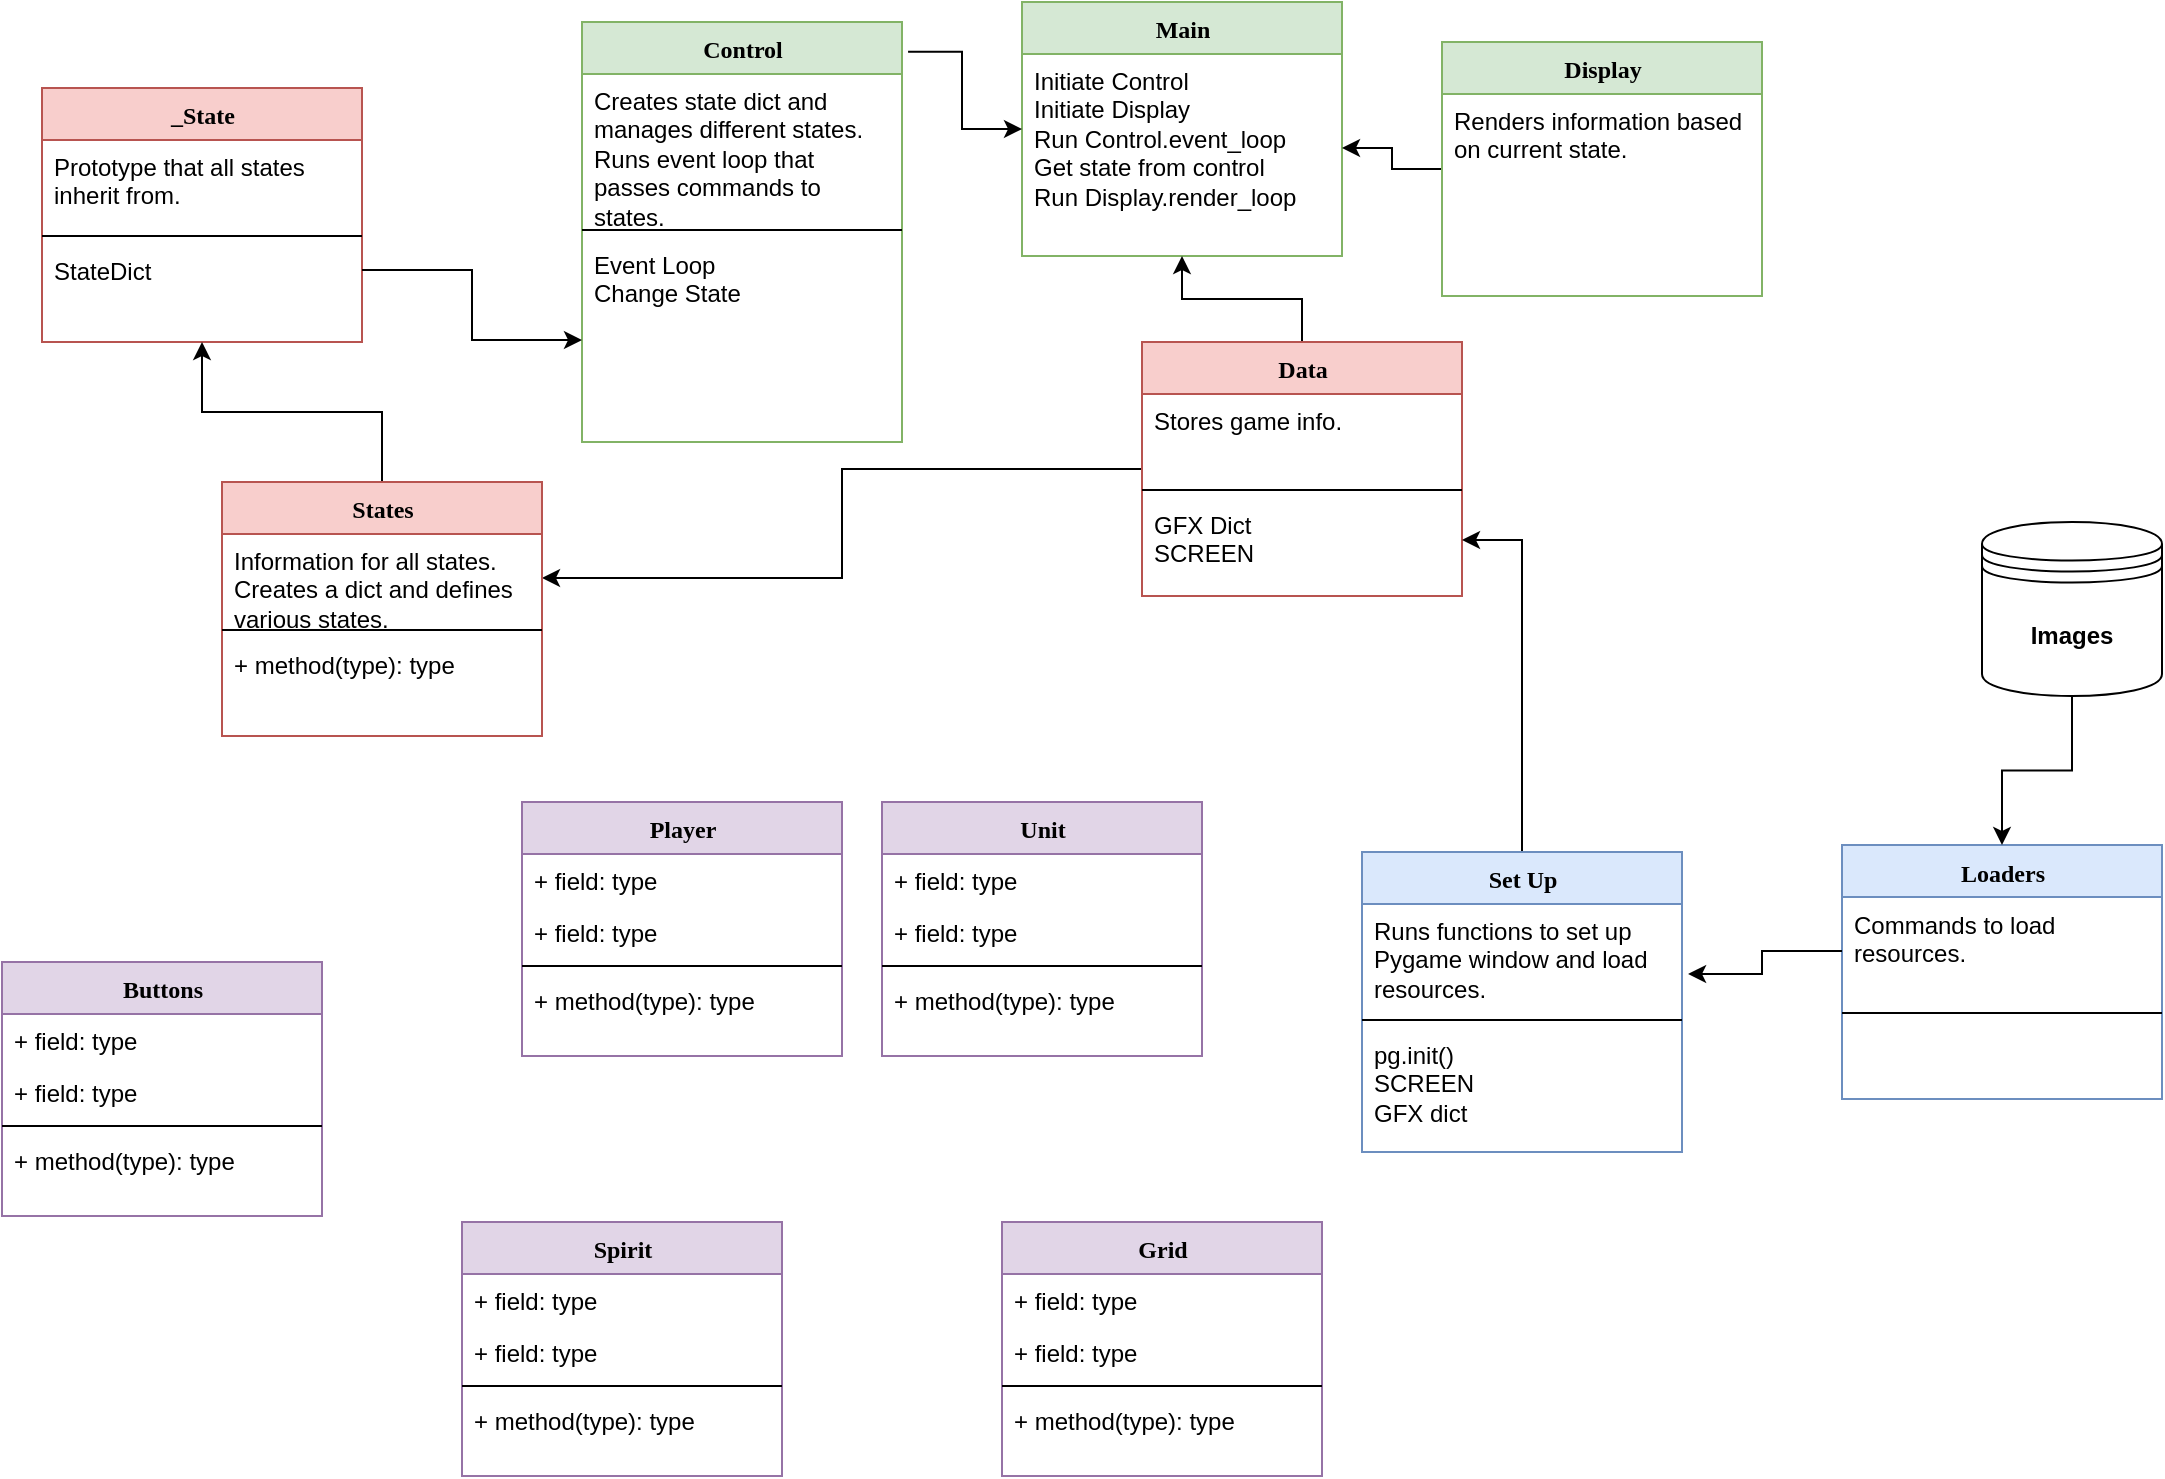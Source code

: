 <mxfile version="21.0.6" type="device"><diagram name="Page-1" id="9f46799a-70d6-7492-0946-bef42562c5a5"><mxGraphModel dx="1034" dy="704" grid="1" gridSize="10" guides="1" tooltips="1" connect="1" arrows="1" fold="1" page="1" pageScale="1" pageWidth="1100" pageHeight="850" background="none" math="0" shadow="0"><root><mxCell id="0"/><mxCell id="1" parent="0"/><mxCell id="78961159f06e98e8-17" value="Main" style="swimlane;html=1;fontStyle=1;align=center;verticalAlign=top;childLayout=stackLayout;horizontal=1;startSize=26;horizontalStack=0;resizeParent=1;resizeLast=0;collapsible=1;marginBottom=0;swimlaneFillColor=#ffffff;rounded=0;shadow=0;comic=0;labelBackgroundColor=none;strokeWidth=1;fillColor=#d5e8d4;fontFamily=Verdana;fontSize=12;strokeColor=#82b366;" parent="1" vertex="1"><mxGeometry x="520" width="160" height="127" as="geometry"/></mxCell><mxCell id="78961159f06e98e8-21" value="&lt;div&gt;Initiate Control&lt;/div&gt;&lt;div&gt;Initiate Display&lt;/div&gt;&lt;div&gt;Run Control.event_loop&lt;/div&gt;&lt;div&gt;Get state from control&lt;br&gt;&lt;/div&gt;&lt;div&gt;Run Display.render_loop&lt;br&gt;&lt;/div&gt;" style="text;html=1;strokeColor=none;fillColor=none;align=left;verticalAlign=top;spacingLeft=4;spacingRight=4;whiteSpace=wrap;overflow=hidden;rotatable=0;points=[[0,0.5],[1,0.5]];portConstraint=eastwest;" parent="78961159f06e98e8-17" vertex="1"><mxGeometry y="26" width="160" height="94" as="geometry"/></mxCell><mxCell id="-t0i3O5oJkL6AfwVkczq-73" style="edgeStyle=orthogonalEdgeStyle;rounded=0;orthogonalLoop=1;jettySize=auto;html=1;exitX=1.019;exitY=0.071;exitDx=0;exitDy=0;exitPerimeter=0;" parent="1" source="-t0i3O5oJkL6AfwVkczq-3" target="78961159f06e98e8-17" edge="1"><mxGeometry relative="1" as="geometry"/></mxCell><mxCell id="-t0i3O5oJkL6AfwVkczq-3" value="Control" style="swimlane;html=1;fontStyle=1;align=center;verticalAlign=top;childLayout=stackLayout;horizontal=1;startSize=26;horizontalStack=0;resizeParent=1;resizeLast=0;collapsible=1;marginBottom=0;swimlaneFillColor=#ffffff;rounded=0;shadow=0;comic=0;labelBackgroundColor=none;strokeWidth=1;fillColor=#d5e8d4;fontFamily=Verdana;fontSize=12;strokeColor=#82b366;" parent="1" vertex="1"><mxGeometry x="300" y="10" width="160" height="210" as="geometry"/></mxCell><mxCell id="-t0i3O5oJkL6AfwVkczq-4" value="Creates state dict and manages different states.&amp;nbsp; Runs event loop that passes commands to states." style="text;html=1;strokeColor=none;fillColor=none;align=left;verticalAlign=top;spacingLeft=4;spacingRight=4;whiteSpace=wrap;overflow=hidden;rotatable=0;points=[[0,0.5],[1,0.5]];portConstraint=eastwest;" parent="-t0i3O5oJkL6AfwVkczq-3" vertex="1"><mxGeometry y="26" width="160" height="74" as="geometry"/></mxCell><mxCell id="-t0i3O5oJkL6AfwVkczq-6" value="" style="line;html=1;strokeWidth=1;fillColor=none;align=left;verticalAlign=middle;spacingTop=-1;spacingLeft=3;spacingRight=3;rotatable=0;labelPosition=right;points=[];portConstraint=eastwest;" parent="-t0i3O5oJkL6AfwVkczq-3" vertex="1"><mxGeometry y="100" width="160" height="8" as="geometry"/></mxCell><mxCell id="-t0i3O5oJkL6AfwVkczq-7" value="&lt;div&gt;Event Loop&lt;/div&gt;&lt;div&gt;Change State&lt;br&gt;&lt;/div&gt;" style="text;html=1;strokeColor=none;fillColor=none;align=left;verticalAlign=top;spacingLeft=4;spacingRight=4;whiteSpace=wrap;overflow=hidden;rotatable=0;points=[[0,0.5],[1,0.5]];portConstraint=eastwest;" parent="-t0i3O5oJkL6AfwVkczq-3" vertex="1"><mxGeometry y="108" width="160" height="102" as="geometry"/></mxCell><mxCell id="-t0i3O5oJkL6AfwVkczq-13" value="_State" style="swimlane;html=1;fontStyle=1;align=center;verticalAlign=top;childLayout=stackLayout;horizontal=1;startSize=26;horizontalStack=0;resizeParent=1;resizeLast=0;collapsible=1;marginBottom=0;swimlaneFillColor=#ffffff;rounded=0;shadow=0;comic=0;labelBackgroundColor=none;strokeWidth=1;fillColor=#f8cecc;fontFamily=Verdana;fontSize=12;strokeColor=#b85450;" parent="1" vertex="1"><mxGeometry x="30" y="43" width="160" height="127" as="geometry"/></mxCell><mxCell id="-t0i3O5oJkL6AfwVkczq-14" value="Prototype that all states inherit from." style="text;html=1;strokeColor=none;fillColor=none;align=left;verticalAlign=top;spacingLeft=4;spacingRight=4;whiteSpace=wrap;overflow=hidden;rotatable=0;points=[[0,0.5],[1,0.5]];portConstraint=eastwest;" parent="-t0i3O5oJkL6AfwVkczq-13" vertex="1"><mxGeometry y="26" width="160" height="44" as="geometry"/></mxCell><mxCell id="-t0i3O5oJkL6AfwVkczq-16" value="" style="line;html=1;strokeWidth=1;fillColor=none;align=left;verticalAlign=middle;spacingTop=-1;spacingLeft=3;spacingRight=3;rotatable=0;labelPosition=right;points=[];portConstraint=eastwest;" parent="-t0i3O5oJkL6AfwVkczq-13" vertex="1"><mxGeometry y="70" width="160" height="8" as="geometry"/></mxCell><mxCell id="-t0i3O5oJkL6AfwVkczq-17" value="StateDict" style="text;html=1;strokeColor=none;fillColor=none;align=left;verticalAlign=top;spacingLeft=4;spacingRight=4;whiteSpace=wrap;overflow=hidden;rotatable=0;points=[[0,0.5],[1,0.5]];portConstraint=eastwest;" parent="-t0i3O5oJkL6AfwVkczq-13" vertex="1"><mxGeometry y="78" width="160" height="26" as="geometry"/></mxCell><mxCell id="DJUjctKNokW5IFbs1Ufc-6" style="edgeStyle=orthogonalEdgeStyle;rounded=0;orthogonalLoop=1;jettySize=auto;html=1;entryX=1;entryY=0.5;entryDx=0;entryDy=0;" parent="1" source="-t0i3O5oJkL6AfwVkczq-18" target="-t0i3O5oJkL6AfwVkczq-62" edge="1"><mxGeometry relative="1" as="geometry"/></mxCell><mxCell id="eDm8jYXldDvQwBTFlyfI-7" style="edgeStyle=orthogonalEdgeStyle;rounded=0;orthogonalLoop=1;jettySize=auto;html=1;entryX=0.5;entryY=1;entryDx=0;entryDy=0;" edge="1" parent="1" source="-t0i3O5oJkL6AfwVkczq-18" target="78961159f06e98e8-17"><mxGeometry relative="1" as="geometry"/></mxCell><mxCell id="-t0i3O5oJkL6AfwVkczq-18" value="Data" style="swimlane;html=1;fontStyle=1;align=center;verticalAlign=top;childLayout=stackLayout;horizontal=1;startSize=26;horizontalStack=0;resizeParent=1;resizeLast=0;collapsible=1;marginBottom=0;swimlaneFillColor=#ffffff;rounded=0;shadow=0;comic=0;labelBackgroundColor=none;strokeWidth=1;fillColor=#f8cecc;fontFamily=Verdana;fontSize=12;strokeColor=#b85450;" parent="1" vertex="1"><mxGeometry x="580" y="170" width="160" height="127" as="geometry"/></mxCell><mxCell id="-t0i3O5oJkL6AfwVkczq-19" value="Stores game info." style="text;html=1;strokeColor=none;fillColor=none;align=left;verticalAlign=top;spacingLeft=4;spacingRight=4;whiteSpace=wrap;overflow=hidden;rotatable=0;points=[[0,0.5],[1,0.5]];portConstraint=eastwest;" parent="-t0i3O5oJkL6AfwVkczq-18" vertex="1"><mxGeometry y="26" width="160" height="44" as="geometry"/></mxCell><mxCell id="-t0i3O5oJkL6AfwVkczq-21" value="" style="line;html=1;strokeWidth=1;fillColor=none;align=left;verticalAlign=middle;spacingTop=-1;spacingLeft=3;spacingRight=3;rotatable=0;labelPosition=right;points=[];portConstraint=eastwest;" parent="-t0i3O5oJkL6AfwVkczq-18" vertex="1"><mxGeometry y="70" width="160" height="8" as="geometry"/></mxCell><mxCell id="-t0i3O5oJkL6AfwVkczq-22" value="&lt;div&gt;GFX Dict&lt;/div&gt;&lt;div&gt;SCREEN&lt;br&gt;&lt;/div&gt;" style="text;html=1;strokeColor=none;fillColor=none;align=left;verticalAlign=top;spacingLeft=4;spacingRight=4;whiteSpace=wrap;overflow=hidden;rotatable=0;points=[[0,0.5],[1,0.5]];portConstraint=eastwest;" parent="-t0i3O5oJkL6AfwVkczq-18" vertex="1"><mxGeometry y="78" width="160" height="42" as="geometry"/></mxCell><mxCell id="-t0i3O5oJkL6AfwVkczq-24" value="Player" style="swimlane;html=1;fontStyle=1;align=center;verticalAlign=top;childLayout=stackLayout;horizontal=1;startSize=26;horizontalStack=0;resizeParent=1;resizeLast=0;collapsible=1;marginBottom=0;swimlaneFillColor=#ffffff;rounded=0;shadow=0;comic=0;labelBackgroundColor=none;strokeWidth=1;fillColor=#e1d5e7;fontFamily=Verdana;fontSize=12;strokeColor=#9673a6;" parent="1" vertex="1"><mxGeometry x="270" y="400" width="160" height="127" as="geometry"/></mxCell><mxCell id="-t0i3O5oJkL6AfwVkczq-25" value="+ field: type" style="text;html=1;strokeColor=none;fillColor=none;align=left;verticalAlign=top;spacingLeft=4;spacingRight=4;whiteSpace=wrap;overflow=hidden;rotatable=0;points=[[0,0.5],[1,0.5]];portConstraint=eastwest;" parent="-t0i3O5oJkL6AfwVkczq-24" vertex="1"><mxGeometry y="26" width="160" height="26" as="geometry"/></mxCell><mxCell id="-t0i3O5oJkL6AfwVkczq-26" value="+ field: type" style="text;html=1;strokeColor=none;fillColor=none;align=left;verticalAlign=top;spacingLeft=4;spacingRight=4;whiteSpace=wrap;overflow=hidden;rotatable=0;points=[[0,0.5],[1,0.5]];portConstraint=eastwest;" parent="-t0i3O5oJkL6AfwVkczq-24" vertex="1"><mxGeometry y="52" width="160" height="26" as="geometry"/></mxCell><mxCell id="-t0i3O5oJkL6AfwVkczq-27" value="" style="line;html=1;strokeWidth=1;fillColor=none;align=left;verticalAlign=middle;spacingTop=-1;spacingLeft=3;spacingRight=3;rotatable=0;labelPosition=right;points=[];portConstraint=eastwest;" parent="-t0i3O5oJkL6AfwVkczq-24" vertex="1"><mxGeometry y="78" width="160" height="8" as="geometry"/></mxCell><mxCell id="-t0i3O5oJkL6AfwVkczq-28" value="+ method(type): type" style="text;html=1;strokeColor=none;fillColor=none;align=left;verticalAlign=top;spacingLeft=4;spacingRight=4;whiteSpace=wrap;overflow=hidden;rotatable=0;points=[[0,0.5],[1,0.5]];portConstraint=eastwest;" parent="-t0i3O5oJkL6AfwVkczq-24" vertex="1"><mxGeometry y="86" width="160" height="26" as="geometry"/></mxCell><mxCell id="eDm8jYXldDvQwBTFlyfI-8" style="edgeStyle=orthogonalEdgeStyle;rounded=0;orthogonalLoop=1;jettySize=auto;html=1;entryX=1;entryY=0.5;entryDx=0;entryDy=0;" edge="1" parent="1" source="-t0i3O5oJkL6AfwVkczq-34" target="78961159f06e98e8-21"><mxGeometry relative="1" as="geometry"/></mxCell><mxCell id="-t0i3O5oJkL6AfwVkczq-34" value="Display" style="swimlane;html=1;fontStyle=1;align=center;verticalAlign=top;childLayout=stackLayout;horizontal=1;startSize=26;horizontalStack=0;resizeParent=1;resizeLast=0;collapsible=1;marginBottom=0;swimlaneFillColor=#ffffff;rounded=0;shadow=0;comic=0;labelBackgroundColor=none;strokeWidth=1;fillColor=#d5e8d4;fontFamily=Verdana;fontSize=12;strokeColor=#82b366;" parent="1" vertex="1"><mxGeometry x="730" y="20" width="160" height="127" as="geometry"/></mxCell><mxCell id="-t0i3O5oJkL6AfwVkczq-35" value="Renders information based on current state." style="text;html=1;strokeColor=none;fillColor=none;align=left;verticalAlign=top;spacingLeft=4;spacingRight=4;whiteSpace=wrap;overflow=hidden;rotatable=0;points=[[0,0.5],[1,0.5]];portConstraint=eastwest;" parent="-t0i3O5oJkL6AfwVkczq-34" vertex="1"><mxGeometry y="26" width="160" height="44" as="geometry"/></mxCell><mxCell id="-t0i3O5oJkL6AfwVkczq-39" value="Spirit" style="swimlane;html=1;fontStyle=1;align=center;verticalAlign=top;childLayout=stackLayout;horizontal=1;startSize=26;horizontalStack=0;resizeParent=1;resizeLast=0;collapsible=1;marginBottom=0;swimlaneFillColor=#ffffff;rounded=0;shadow=0;comic=0;labelBackgroundColor=none;strokeWidth=1;fillColor=#e1d5e7;fontFamily=Verdana;fontSize=12;strokeColor=#9673a6;" parent="1" vertex="1"><mxGeometry x="240" y="610" width="160" height="127" as="geometry"/></mxCell><mxCell id="-t0i3O5oJkL6AfwVkczq-40" value="+ field: type" style="text;html=1;strokeColor=none;fillColor=none;align=left;verticalAlign=top;spacingLeft=4;spacingRight=4;whiteSpace=wrap;overflow=hidden;rotatable=0;points=[[0,0.5],[1,0.5]];portConstraint=eastwest;" parent="-t0i3O5oJkL6AfwVkczq-39" vertex="1"><mxGeometry y="26" width="160" height="26" as="geometry"/></mxCell><mxCell id="-t0i3O5oJkL6AfwVkczq-41" value="+ field: type" style="text;html=1;strokeColor=none;fillColor=none;align=left;verticalAlign=top;spacingLeft=4;spacingRight=4;whiteSpace=wrap;overflow=hidden;rotatable=0;points=[[0,0.5],[1,0.5]];portConstraint=eastwest;" parent="-t0i3O5oJkL6AfwVkczq-39" vertex="1"><mxGeometry y="52" width="160" height="26" as="geometry"/></mxCell><mxCell id="-t0i3O5oJkL6AfwVkczq-42" value="" style="line;html=1;strokeWidth=1;fillColor=none;align=left;verticalAlign=middle;spacingTop=-1;spacingLeft=3;spacingRight=3;rotatable=0;labelPosition=right;points=[];portConstraint=eastwest;" parent="-t0i3O5oJkL6AfwVkczq-39" vertex="1"><mxGeometry y="78" width="160" height="8" as="geometry"/></mxCell><mxCell id="-t0i3O5oJkL6AfwVkczq-43" value="+ method(type): type" style="text;html=1;strokeColor=none;fillColor=none;align=left;verticalAlign=top;spacingLeft=4;spacingRight=4;whiteSpace=wrap;overflow=hidden;rotatable=0;points=[[0,0.5],[1,0.5]];portConstraint=eastwest;" parent="-t0i3O5oJkL6AfwVkczq-39" vertex="1"><mxGeometry y="86" width="160" height="26" as="geometry"/></mxCell><mxCell id="-t0i3O5oJkL6AfwVkczq-44" value="Grid" style="swimlane;html=1;fontStyle=1;align=center;verticalAlign=top;childLayout=stackLayout;horizontal=1;startSize=26;horizontalStack=0;resizeParent=1;resizeLast=0;collapsible=1;marginBottom=0;swimlaneFillColor=#ffffff;rounded=0;shadow=0;comic=0;labelBackgroundColor=none;strokeWidth=1;fillColor=#e1d5e7;fontFamily=Verdana;fontSize=12;strokeColor=#9673a6;" parent="1" vertex="1"><mxGeometry x="510" y="610" width="160" height="127" as="geometry"/></mxCell><mxCell id="-t0i3O5oJkL6AfwVkczq-45" value="+ field: type" style="text;html=1;strokeColor=none;fillColor=none;align=left;verticalAlign=top;spacingLeft=4;spacingRight=4;whiteSpace=wrap;overflow=hidden;rotatable=0;points=[[0,0.5],[1,0.5]];portConstraint=eastwest;" parent="-t0i3O5oJkL6AfwVkczq-44" vertex="1"><mxGeometry y="26" width="160" height="26" as="geometry"/></mxCell><mxCell id="-t0i3O5oJkL6AfwVkczq-46" value="+ field: type" style="text;html=1;strokeColor=none;fillColor=none;align=left;verticalAlign=top;spacingLeft=4;spacingRight=4;whiteSpace=wrap;overflow=hidden;rotatable=0;points=[[0,0.5],[1,0.5]];portConstraint=eastwest;" parent="-t0i3O5oJkL6AfwVkczq-44" vertex="1"><mxGeometry y="52" width="160" height="26" as="geometry"/></mxCell><mxCell id="-t0i3O5oJkL6AfwVkczq-47" value="" style="line;html=1;strokeWidth=1;fillColor=none;align=left;verticalAlign=middle;spacingTop=-1;spacingLeft=3;spacingRight=3;rotatable=0;labelPosition=right;points=[];portConstraint=eastwest;" parent="-t0i3O5oJkL6AfwVkczq-44" vertex="1"><mxGeometry y="78" width="160" height="8" as="geometry"/></mxCell><mxCell id="-t0i3O5oJkL6AfwVkczq-48" value="+ method(type): type" style="text;html=1;strokeColor=none;fillColor=none;align=left;verticalAlign=top;spacingLeft=4;spacingRight=4;whiteSpace=wrap;overflow=hidden;rotatable=0;points=[[0,0.5],[1,0.5]];portConstraint=eastwest;" parent="-t0i3O5oJkL6AfwVkczq-44" vertex="1"><mxGeometry y="86" width="160" height="26" as="geometry"/></mxCell><mxCell id="-t0i3O5oJkL6AfwVkczq-49" value="Buttons" style="swimlane;html=1;fontStyle=1;align=center;verticalAlign=top;childLayout=stackLayout;horizontal=1;startSize=26;horizontalStack=0;resizeParent=1;resizeLast=0;collapsible=1;marginBottom=0;swimlaneFillColor=#ffffff;rounded=0;shadow=0;comic=0;labelBackgroundColor=none;strokeWidth=1;fillColor=#e1d5e7;fontFamily=Verdana;fontSize=12;strokeColor=#9673a6;" parent="1" vertex="1"><mxGeometry x="10" y="480" width="160" height="127" as="geometry"/></mxCell><mxCell id="-t0i3O5oJkL6AfwVkczq-50" value="+ field: type" style="text;html=1;strokeColor=none;fillColor=none;align=left;verticalAlign=top;spacingLeft=4;spacingRight=4;whiteSpace=wrap;overflow=hidden;rotatable=0;points=[[0,0.5],[1,0.5]];portConstraint=eastwest;" parent="-t0i3O5oJkL6AfwVkczq-49" vertex="1"><mxGeometry y="26" width="160" height="26" as="geometry"/></mxCell><mxCell id="-t0i3O5oJkL6AfwVkczq-51" value="+ field: type" style="text;html=1;strokeColor=none;fillColor=none;align=left;verticalAlign=top;spacingLeft=4;spacingRight=4;whiteSpace=wrap;overflow=hidden;rotatable=0;points=[[0,0.5],[1,0.5]];portConstraint=eastwest;" parent="-t0i3O5oJkL6AfwVkczq-49" vertex="1"><mxGeometry y="52" width="160" height="26" as="geometry"/></mxCell><mxCell id="-t0i3O5oJkL6AfwVkczq-52" value="" style="line;html=1;strokeWidth=1;fillColor=none;align=left;verticalAlign=middle;spacingTop=-1;spacingLeft=3;spacingRight=3;rotatable=0;labelPosition=right;points=[];portConstraint=eastwest;" parent="-t0i3O5oJkL6AfwVkczq-49" vertex="1"><mxGeometry y="78" width="160" height="8" as="geometry"/></mxCell><mxCell id="-t0i3O5oJkL6AfwVkczq-53" value="+ method(type): type" style="text;html=1;strokeColor=none;fillColor=none;align=left;verticalAlign=top;spacingLeft=4;spacingRight=4;whiteSpace=wrap;overflow=hidden;rotatable=0;points=[[0,0.5],[1,0.5]];portConstraint=eastwest;" parent="-t0i3O5oJkL6AfwVkczq-49" vertex="1"><mxGeometry y="86" width="160" height="26" as="geometry"/></mxCell><mxCell id="-t0i3O5oJkL6AfwVkczq-54" value="Unit" style="swimlane;html=1;fontStyle=1;align=center;verticalAlign=top;childLayout=stackLayout;horizontal=1;startSize=26;horizontalStack=0;resizeParent=1;resizeLast=0;collapsible=1;marginBottom=0;swimlaneFillColor=#ffffff;rounded=0;shadow=0;comic=0;labelBackgroundColor=none;strokeWidth=1;fillColor=#e1d5e7;fontFamily=Verdana;fontSize=12;strokeColor=#9673a6;" parent="1" vertex="1"><mxGeometry x="450" y="400" width="160" height="127" as="geometry"/></mxCell><mxCell id="-t0i3O5oJkL6AfwVkczq-55" value="+ field: type" style="text;html=1;strokeColor=none;fillColor=none;align=left;verticalAlign=top;spacingLeft=4;spacingRight=4;whiteSpace=wrap;overflow=hidden;rotatable=0;points=[[0,0.5],[1,0.5]];portConstraint=eastwest;" parent="-t0i3O5oJkL6AfwVkczq-54" vertex="1"><mxGeometry y="26" width="160" height="26" as="geometry"/></mxCell><mxCell id="-t0i3O5oJkL6AfwVkczq-56" value="+ field: type" style="text;html=1;strokeColor=none;fillColor=none;align=left;verticalAlign=top;spacingLeft=4;spacingRight=4;whiteSpace=wrap;overflow=hidden;rotatable=0;points=[[0,0.5],[1,0.5]];portConstraint=eastwest;" parent="-t0i3O5oJkL6AfwVkczq-54" vertex="1"><mxGeometry y="52" width="160" height="26" as="geometry"/></mxCell><mxCell id="-t0i3O5oJkL6AfwVkczq-57" value="" style="line;html=1;strokeWidth=1;fillColor=none;align=left;verticalAlign=middle;spacingTop=-1;spacingLeft=3;spacingRight=3;rotatable=0;labelPosition=right;points=[];portConstraint=eastwest;" parent="-t0i3O5oJkL6AfwVkczq-54" vertex="1"><mxGeometry y="78" width="160" height="8" as="geometry"/></mxCell><mxCell id="-t0i3O5oJkL6AfwVkczq-58" value="+ method(type): type" style="text;html=1;strokeColor=none;fillColor=none;align=left;verticalAlign=top;spacingLeft=4;spacingRight=4;whiteSpace=wrap;overflow=hidden;rotatable=0;points=[[0,0.5],[1,0.5]];portConstraint=eastwest;" parent="-t0i3O5oJkL6AfwVkczq-54" vertex="1"><mxGeometry y="86" width="160" height="26" as="geometry"/></mxCell><mxCell id="eDm8jYXldDvQwBTFlyfI-9" style="edgeStyle=orthogonalEdgeStyle;rounded=0;orthogonalLoop=1;jettySize=auto;html=1;entryX=0.5;entryY=1;entryDx=0;entryDy=0;" edge="1" parent="1" source="-t0i3O5oJkL6AfwVkczq-61" target="-t0i3O5oJkL6AfwVkczq-13"><mxGeometry relative="1" as="geometry"/></mxCell><mxCell id="-t0i3O5oJkL6AfwVkczq-61" value="States" style="swimlane;html=1;fontStyle=1;align=center;verticalAlign=top;childLayout=stackLayout;horizontal=1;startSize=26;horizontalStack=0;resizeParent=1;resizeLast=0;collapsible=1;marginBottom=0;swimlaneFillColor=#ffffff;rounded=0;shadow=0;comic=0;labelBackgroundColor=none;strokeWidth=1;fillColor=#f8cecc;fontFamily=Verdana;fontSize=12;strokeColor=#b85450;" parent="1" vertex="1"><mxGeometry x="120" y="240" width="160" height="127" as="geometry"/></mxCell><mxCell id="-t0i3O5oJkL6AfwVkczq-62" value="Information for all states.&amp;nbsp; Creates a dict and defines various states." style="text;html=1;strokeColor=none;fillColor=none;align=left;verticalAlign=top;spacingLeft=4;spacingRight=4;whiteSpace=wrap;overflow=hidden;rotatable=0;points=[[0,0.5],[1,0.5]];portConstraint=eastwest;" parent="-t0i3O5oJkL6AfwVkczq-61" vertex="1"><mxGeometry y="26" width="160" height="44" as="geometry"/></mxCell><mxCell id="-t0i3O5oJkL6AfwVkczq-63" value="" style="line;html=1;strokeWidth=1;fillColor=none;align=left;verticalAlign=middle;spacingTop=-1;spacingLeft=3;spacingRight=3;rotatable=0;labelPosition=right;points=[];portConstraint=eastwest;" parent="-t0i3O5oJkL6AfwVkczq-61" vertex="1"><mxGeometry y="70" width="160" height="8" as="geometry"/></mxCell><mxCell id="-t0i3O5oJkL6AfwVkczq-64" value="+ method(type): type" style="text;html=1;strokeColor=none;fillColor=none;align=left;verticalAlign=top;spacingLeft=4;spacingRight=4;whiteSpace=wrap;overflow=hidden;rotatable=0;points=[[0,0.5],[1,0.5]];portConstraint=eastwest;" parent="-t0i3O5oJkL6AfwVkczq-61" vertex="1"><mxGeometry y="78" width="160" height="30" as="geometry"/></mxCell><mxCell id="eDm8jYXldDvQwBTFlyfI-11" style="edgeStyle=orthogonalEdgeStyle;rounded=0;orthogonalLoop=1;jettySize=auto;html=1;" edge="1" parent="1" source="RKAg7bWh1QvAr-ADB0N2-1" target="-t0i3O5oJkL6AfwVkczq-22"><mxGeometry relative="1" as="geometry"/></mxCell><mxCell id="RKAg7bWh1QvAr-ADB0N2-1" value="&lt;div&gt;Set Up&lt;/div&gt;&lt;div&gt;&lt;br&gt;&lt;/div&gt;" style="swimlane;html=1;fontStyle=1;align=center;verticalAlign=top;childLayout=stackLayout;horizontal=1;startSize=26;horizontalStack=0;resizeParent=1;resizeLast=0;collapsible=1;marginBottom=0;swimlaneFillColor=#ffffff;rounded=0;shadow=0;comic=0;labelBackgroundColor=none;strokeWidth=1;fillColor=#dae8fc;fontFamily=Verdana;fontSize=12;strokeColor=#6c8ebf;" parent="1" vertex="1"><mxGeometry x="690" y="425" width="160" height="150" as="geometry"/></mxCell><mxCell id="RKAg7bWh1QvAr-ADB0N2-2" value="Runs functions to set up Pygame window and load resources." style="text;html=1;strokeColor=none;fillColor=none;align=left;verticalAlign=top;spacingLeft=4;spacingRight=4;whiteSpace=wrap;overflow=hidden;rotatable=0;points=[[0,0.5],[1,0.5]];portConstraint=eastwest;" parent="RKAg7bWh1QvAr-ADB0N2-1" vertex="1"><mxGeometry y="26" width="160" height="54" as="geometry"/></mxCell><mxCell id="RKAg7bWh1QvAr-ADB0N2-4" value="" style="line;html=1;strokeWidth=1;fillColor=none;align=left;verticalAlign=middle;spacingTop=-1;spacingLeft=3;spacingRight=3;rotatable=0;labelPosition=right;points=[];portConstraint=eastwest;" parent="RKAg7bWh1QvAr-ADB0N2-1" vertex="1"><mxGeometry y="80" width="160" height="8" as="geometry"/></mxCell><mxCell id="RKAg7bWh1QvAr-ADB0N2-5" value="&lt;div&gt;pg.init()&lt;/div&gt;&lt;div&gt;SCREEN&lt;/div&gt;&lt;div&gt;GFX dict&lt;br&gt;&lt;/div&gt;" style="text;html=1;strokeColor=none;fillColor=none;align=left;verticalAlign=top;spacingLeft=4;spacingRight=4;whiteSpace=wrap;overflow=hidden;rotatable=0;points=[[0,0.5],[1,0.5]];portConstraint=eastwest;" parent="RKAg7bWh1QvAr-ADB0N2-1" vertex="1"><mxGeometry y="88" width="160" height="62" as="geometry"/></mxCell><mxCell id="RKAg7bWh1QvAr-ADB0N2-8" value="&lt;div&gt;Loaders&lt;/div&gt;&lt;div&gt;&lt;br&gt;&lt;/div&gt;" style="swimlane;html=1;fontStyle=1;align=center;verticalAlign=top;childLayout=stackLayout;horizontal=1;startSize=26;horizontalStack=0;resizeParent=1;resizeLast=0;collapsible=1;marginBottom=0;swimlaneFillColor=#ffffff;rounded=0;shadow=0;comic=0;labelBackgroundColor=none;strokeWidth=1;fillColor=#dae8fc;fontFamily=Verdana;fontSize=12;strokeColor=#6c8ebf;" parent="1" vertex="1"><mxGeometry x="930" y="421.5" width="160" height="127" as="geometry"/></mxCell><mxCell id="RKAg7bWh1QvAr-ADB0N2-9" value="Commands to load resources." style="text;html=1;strokeColor=none;fillColor=none;align=left;verticalAlign=top;spacingLeft=4;spacingRight=4;whiteSpace=wrap;overflow=hidden;rotatable=0;points=[[0,0.5],[1,0.5]];portConstraint=eastwest;" parent="RKAg7bWh1QvAr-ADB0N2-8" vertex="1"><mxGeometry y="26" width="160" height="54" as="geometry"/></mxCell><mxCell id="RKAg7bWh1QvAr-ADB0N2-10" value="" style="line;html=1;strokeWidth=1;fillColor=none;align=left;verticalAlign=middle;spacingTop=-1;spacingLeft=3;spacingRight=3;rotatable=0;labelPosition=right;points=[];portConstraint=eastwest;" parent="RKAg7bWh1QvAr-ADB0N2-8" vertex="1"><mxGeometry y="80" width="160" height="8" as="geometry"/></mxCell><mxCell id="RKAg7bWh1QvAr-ADB0N2-12" style="edgeStyle=orthogonalEdgeStyle;rounded=0;orthogonalLoop=1;jettySize=auto;html=1;entryX=1.019;entryY=0.648;entryDx=0;entryDy=0;entryPerimeter=0;" parent="1" source="RKAg7bWh1QvAr-ADB0N2-9" target="RKAg7bWh1QvAr-ADB0N2-2" edge="1"><mxGeometry relative="1" as="geometry"/></mxCell><mxCell id="eDm8jYXldDvQwBTFlyfI-3" style="edgeStyle=orthogonalEdgeStyle;rounded=0;orthogonalLoop=1;jettySize=auto;html=1;" edge="1" parent="1" source="eDm8jYXldDvQwBTFlyfI-1" target="RKAg7bWh1QvAr-ADB0N2-8"><mxGeometry relative="1" as="geometry"/></mxCell><mxCell id="eDm8jYXldDvQwBTFlyfI-1" value="&lt;b&gt;Images&lt;/b&gt;" style="shape=datastore;whiteSpace=wrap;html=1;" vertex="1" parent="1"><mxGeometry x="1000" y="260" width="90" height="87" as="geometry"/></mxCell><mxCell id="eDm8jYXldDvQwBTFlyfI-10" style="edgeStyle=orthogonalEdgeStyle;rounded=0;orthogonalLoop=1;jettySize=auto;html=1;entryX=0;entryY=0.5;entryDx=0;entryDy=0;" edge="1" parent="1" source="-t0i3O5oJkL6AfwVkczq-17" target="-t0i3O5oJkL6AfwVkczq-7"><mxGeometry relative="1" as="geometry"/></mxCell></root></mxGraphModel></diagram></mxfile>